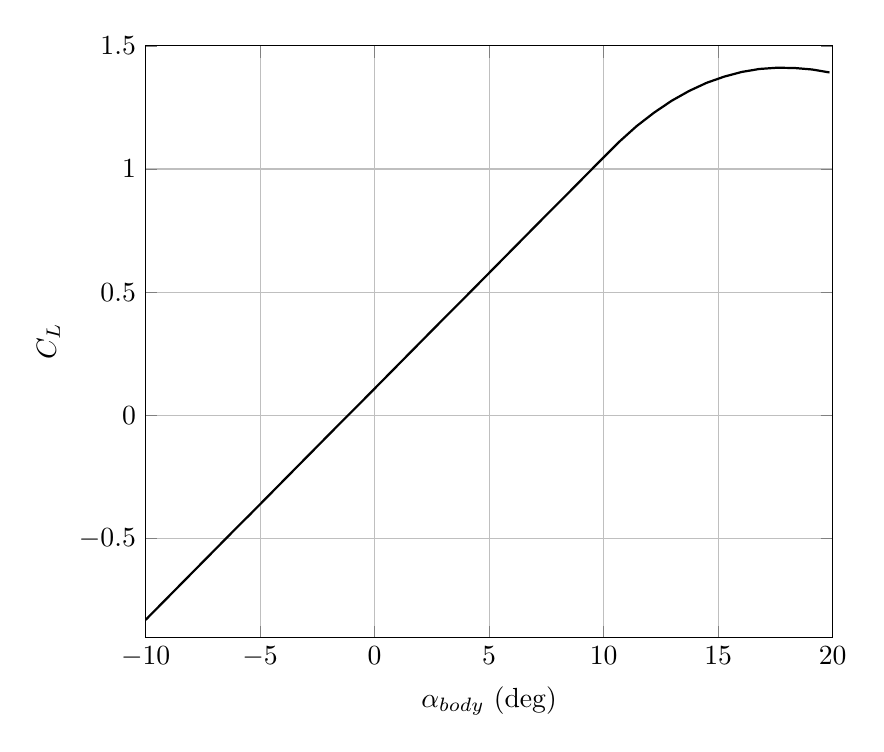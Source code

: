 %CL vs Alpha clean WING
\begin{tikzpicture}

\begin{axis}[
width=0.85\textwidth,
height=0.75\textwidth,
scaled ticks=false, tick label style={/pgf/number format/fixed},
xmin=-10,
xmax=20,
xlabel={$\alpha_{body}$ (deg)},
xmajorgrids,
ymin=-0.9,
ymax=1.5,
ylabel={$C_L$ },
ymajorgrids,
]

\addplot [
color=black,
thick
]
table[row sep=crcr]{
-10.0	-0.829\\
-9.234	-0.757\\
-8.469	-0.685\\
-7.703	-0.613\\
-6.937	-0.541\\
-6.172	-0.469\\
-5.406	-0.398\\
-4.64	-0.326\\
-3.875	-0.254\\
-3.109	-0.182\\
-2.343	-0.11\\
-1.578	-0.038\\
-0.812	0.033\\
-0.046	0.105\\
0.72	0.177\\
1.485	0.249\\
2.251	0.321\\
3.017	0.393\\
3.782	0.464\\
4.548	0.536\\
5.314	0.608\\
6.079	0.68\\
6.845	0.752\\
7.611	0.824\\
8.376	0.895\\
9.142	0.967\\
9.908	1.039\\
10.673	1.11\\
11.439	1.174\\
12.205	1.229\\
12.97	1.277\\
13.736	1.317\\
14.502	1.35\\
15.267	1.375\\
16.033	1.394\\
16.799	1.406\\
17.565	1.411\\
18.33	1.41\\
19.096	1.404\\
19.862	1.392\\
};
\end{axis}
\end{tikzpicture}%
